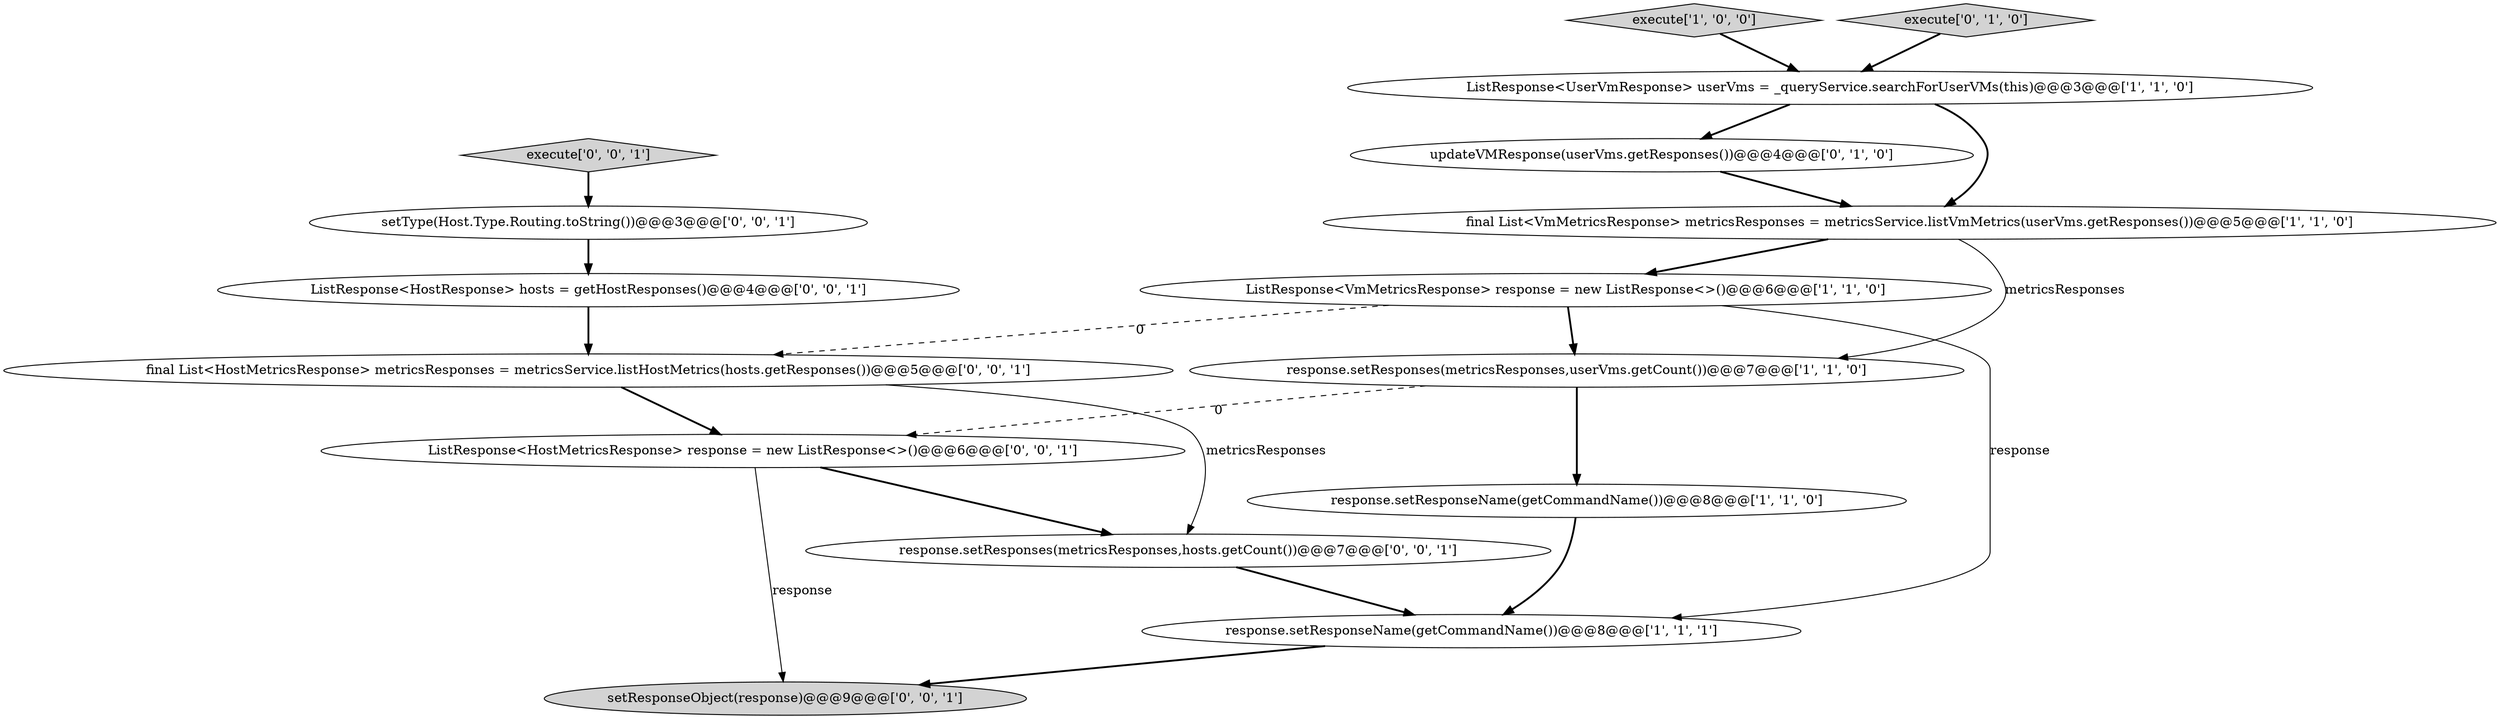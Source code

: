 digraph {
3 [style = filled, label = "response.setResponses(metricsResponses,userVms.getCount())@@@7@@@['1', '1', '0']", fillcolor = white, shape = ellipse image = "AAA0AAABBB1BBB"];
1 [style = filled, label = "final List<VmMetricsResponse> metricsResponses = metricsService.listVmMetrics(userVms.getResponses())@@@5@@@['1', '1', '0']", fillcolor = white, shape = ellipse image = "AAA0AAABBB1BBB"];
10 [style = filled, label = "response.setResponses(metricsResponses,hosts.getCount())@@@7@@@['0', '0', '1']", fillcolor = white, shape = ellipse image = "AAA0AAABBB3BBB"];
9 [style = filled, label = "setResponseObject(response)@@@9@@@['0', '0', '1']", fillcolor = lightgray, shape = ellipse image = "AAA0AAABBB3BBB"];
5 [style = filled, label = "ListResponse<UserVmResponse> userVms = _queryService.searchForUserVMs(this)@@@3@@@['1', '1', '0']", fillcolor = white, shape = ellipse image = "AAA0AAABBB1BBB"];
11 [style = filled, label = "setType(Host.Type.Routing.toString())@@@3@@@['0', '0', '1']", fillcolor = white, shape = ellipse image = "AAA0AAABBB3BBB"];
6 [style = filled, label = "response.setResponseName(getCommandName())@@@8@@@['1', '1', '0']", fillcolor = white, shape = ellipse image = "AAA0AAABBB1BBB"];
14 [style = filled, label = "final List<HostMetricsResponse> metricsResponses = metricsService.listHostMetrics(hosts.getResponses())@@@5@@@['0', '0', '1']", fillcolor = white, shape = ellipse image = "AAA0AAABBB3BBB"];
15 [style = filled, label = "execute['0', '0', '1']", fillcolor = lightgray, shape = diamond image = "AAA0AAABBB3BBB"];
12 [style = filled, label = "ListResponse<HostMetricsResponse> response = new ListResponse<>()@@@6@@@['0', '0', '1']", fillcolor = white, shape = ellipse image = "AAA0AAABBB3BBB"];
0 [style = filled, label = "response.setResponseName(getCommandName())@@@8@@@['1', '1', '1']", fillcolor = white, shape = ellipse image = "AAA0AAABBB1BBB"];
4 [style = filled, label = "execute['1', '0', '0']", fillcolor = lightgray, shape = diamond image = "AAA0AAABBB1BBB"];
8 [style = filled, label = "execute['0', '1', '0']", fillcolor = lightgray, shape = diamond image = "AAA0AAABBB2BBB"];
2 [style = filled, label = "ListResponse<VmMetricsResponse> response = new ListResponse<>()@@@6@@@['1', '1', '0']", fillcolor = white, shape = ellipse image = "AAA0AAABBB1BBB"];
13 [style = filled, label = "ListResponse<HostResponse> hosts = getHostResponses()@@@4@@@['0', '0', '1']", fillcolor = white, shape = ellipse image = "AAA0AAABBB3BBB"];
7 [style = filled, label = "updateVMResponse(userVms.getResponses())@@@4@@@['0', '1', '0']", fillcolor = white, shape = ellipse image = "AAA1AAABBB2BBB"];
8->5 [style = bold, label=""];
2->0 [style = solid, label="response"];
5->1 [style = bold, label=""];
6->0 [style = bold, label=""];
4->5 [style = bold, label=""];
0->9 [style = bold, label=""];
14->12 [style = bold, label=""];
14->10 [style = solid, label="metricsResponses"];
3->6 [style = bold, label=""];
2->3 [style = bold, label=""];
12->10 [style = bold, label=""];
15->11 [style = bold, label=""];
2->14 [style = dashed, label="0"];
11->13 [style = bold, label=""];
7->1 [style = bold, label=""];
12->9 [style = solid, label="response"];
13->14 [style = bold, label=""];
1->3 [style = solid, label="metricsResponses"];
3->12 [style = dashed, label="0"];
1->2 [style = bold, label=""];
5->7 [style = bold, label=""];
10->0 [style = bold, label=""];
}

